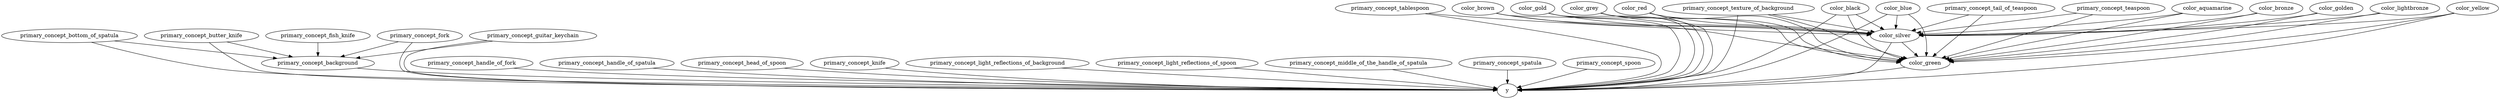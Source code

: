 strict digraph  {
primary_concept_background;
y;
primary_concept_bottom_of_spatula;
primary_concept_butter_knife;
primary_concept_fork;
primary_concept_guitar_keychain;
primary_concept_handle_of_fork;
primary_concept_handle_of_spatula;
primary_concept_head_of_spoon;
primary_concept_knife;
primary_concept_light_reflections_of_background;
primary_concept_light_reflections_of_spoon;
primary_concept_middle_of_the_handle_of_spatula;
primary_concept_spatula;
primary_concept_spoon;
primary_concept_tablespoon;
primary_concept_texture_of_background;
color_black;
color_blue;
color_brown;
color_gold;
color_green;
color_grey;
color_red;
color_silver;
color_yellow;
primary_concept_fish_knife;
primary_concept_tail_of_teaspoon;
primary_concept_teaspoon;
color_aquamarine;
color_bronze;
color_golden;
color_lightbronze;
primary_concept_background -> y;
primary_concept_bottom_of_spatula -> y;
primary_concept_bottom_of_spatula -> primary_concept_background;
primary_concept_butter_knife -> y;
primary_concept_butter_knife -> primary_concept_background;
primary_concept_fork -> y;
primary_concept_fork -> primary_concept_background;
primary_concept_guitar_keychain -> y;
primary_concept_guitar_keychain -> primary_concept_background;
primary_concept_handle_of_fork -> y;
primary_concept_handle_of_spatula -> y;
primary_concept_head_of_spoon -> y;
primary_concept_knife -> y;
primary_concept_light_reflections_of_background -> y;
primary_concept_light_reflections_of_spoon -> y;
primary_concept_middle_of_the_handle_of_spatula -> y;
primary_concept_spatula -> y;
primary_concept_spoon -> y;
primary_concept_tablespoon -> y;
primary_concept_tablespoon -> color_silver;
primary_concept_texture_of_background -> y;
primary_concept_texture_of_background -> color_green;
primary_concept_texture_of_background -> color_silver;
color_black -> y;
color_black -> color_green;
color_black -> color_silver;
color_blue -> y;
color_blue -> color_green;
color_blue -> color_silver;
color_brown -> y;
color_brown -> color_green;
color_brown -> color_silver;
color_gold -> y;
color_gold -> color_green;
color_gold -> color_silver;
color_green -> y;
color_grey -> y;
color_grey -> color_green;
color_grey -> color_silver;
color_red -> y;
color_red -> color_green;
color_red -> color_silver;
color_silver -> y;
color_silver -> color_green;
color_yellow -> y;
color_yellow -> color_green;
color_yellow -> color_silver;
primary_concept_fish_knife -> primary_concept_background;
primary_concept_tail_of_teaspoon -> color_green;
primary_concept_tail_of_teaspoon -> color_silver;
primary_concept_teaspoon -> color_green;
primary_concept_teaspoon -> color_silver;
color_aquamarine -> color_green;
color_aquamarine -> color_silver;
color_bronze -> color_green;
color_bronze -> color_silver;
color_golden -> color_green;
color_golden -> color_silver;
color_lightbronze -> color_green;
color_lightbronze -> color_silver;
}
